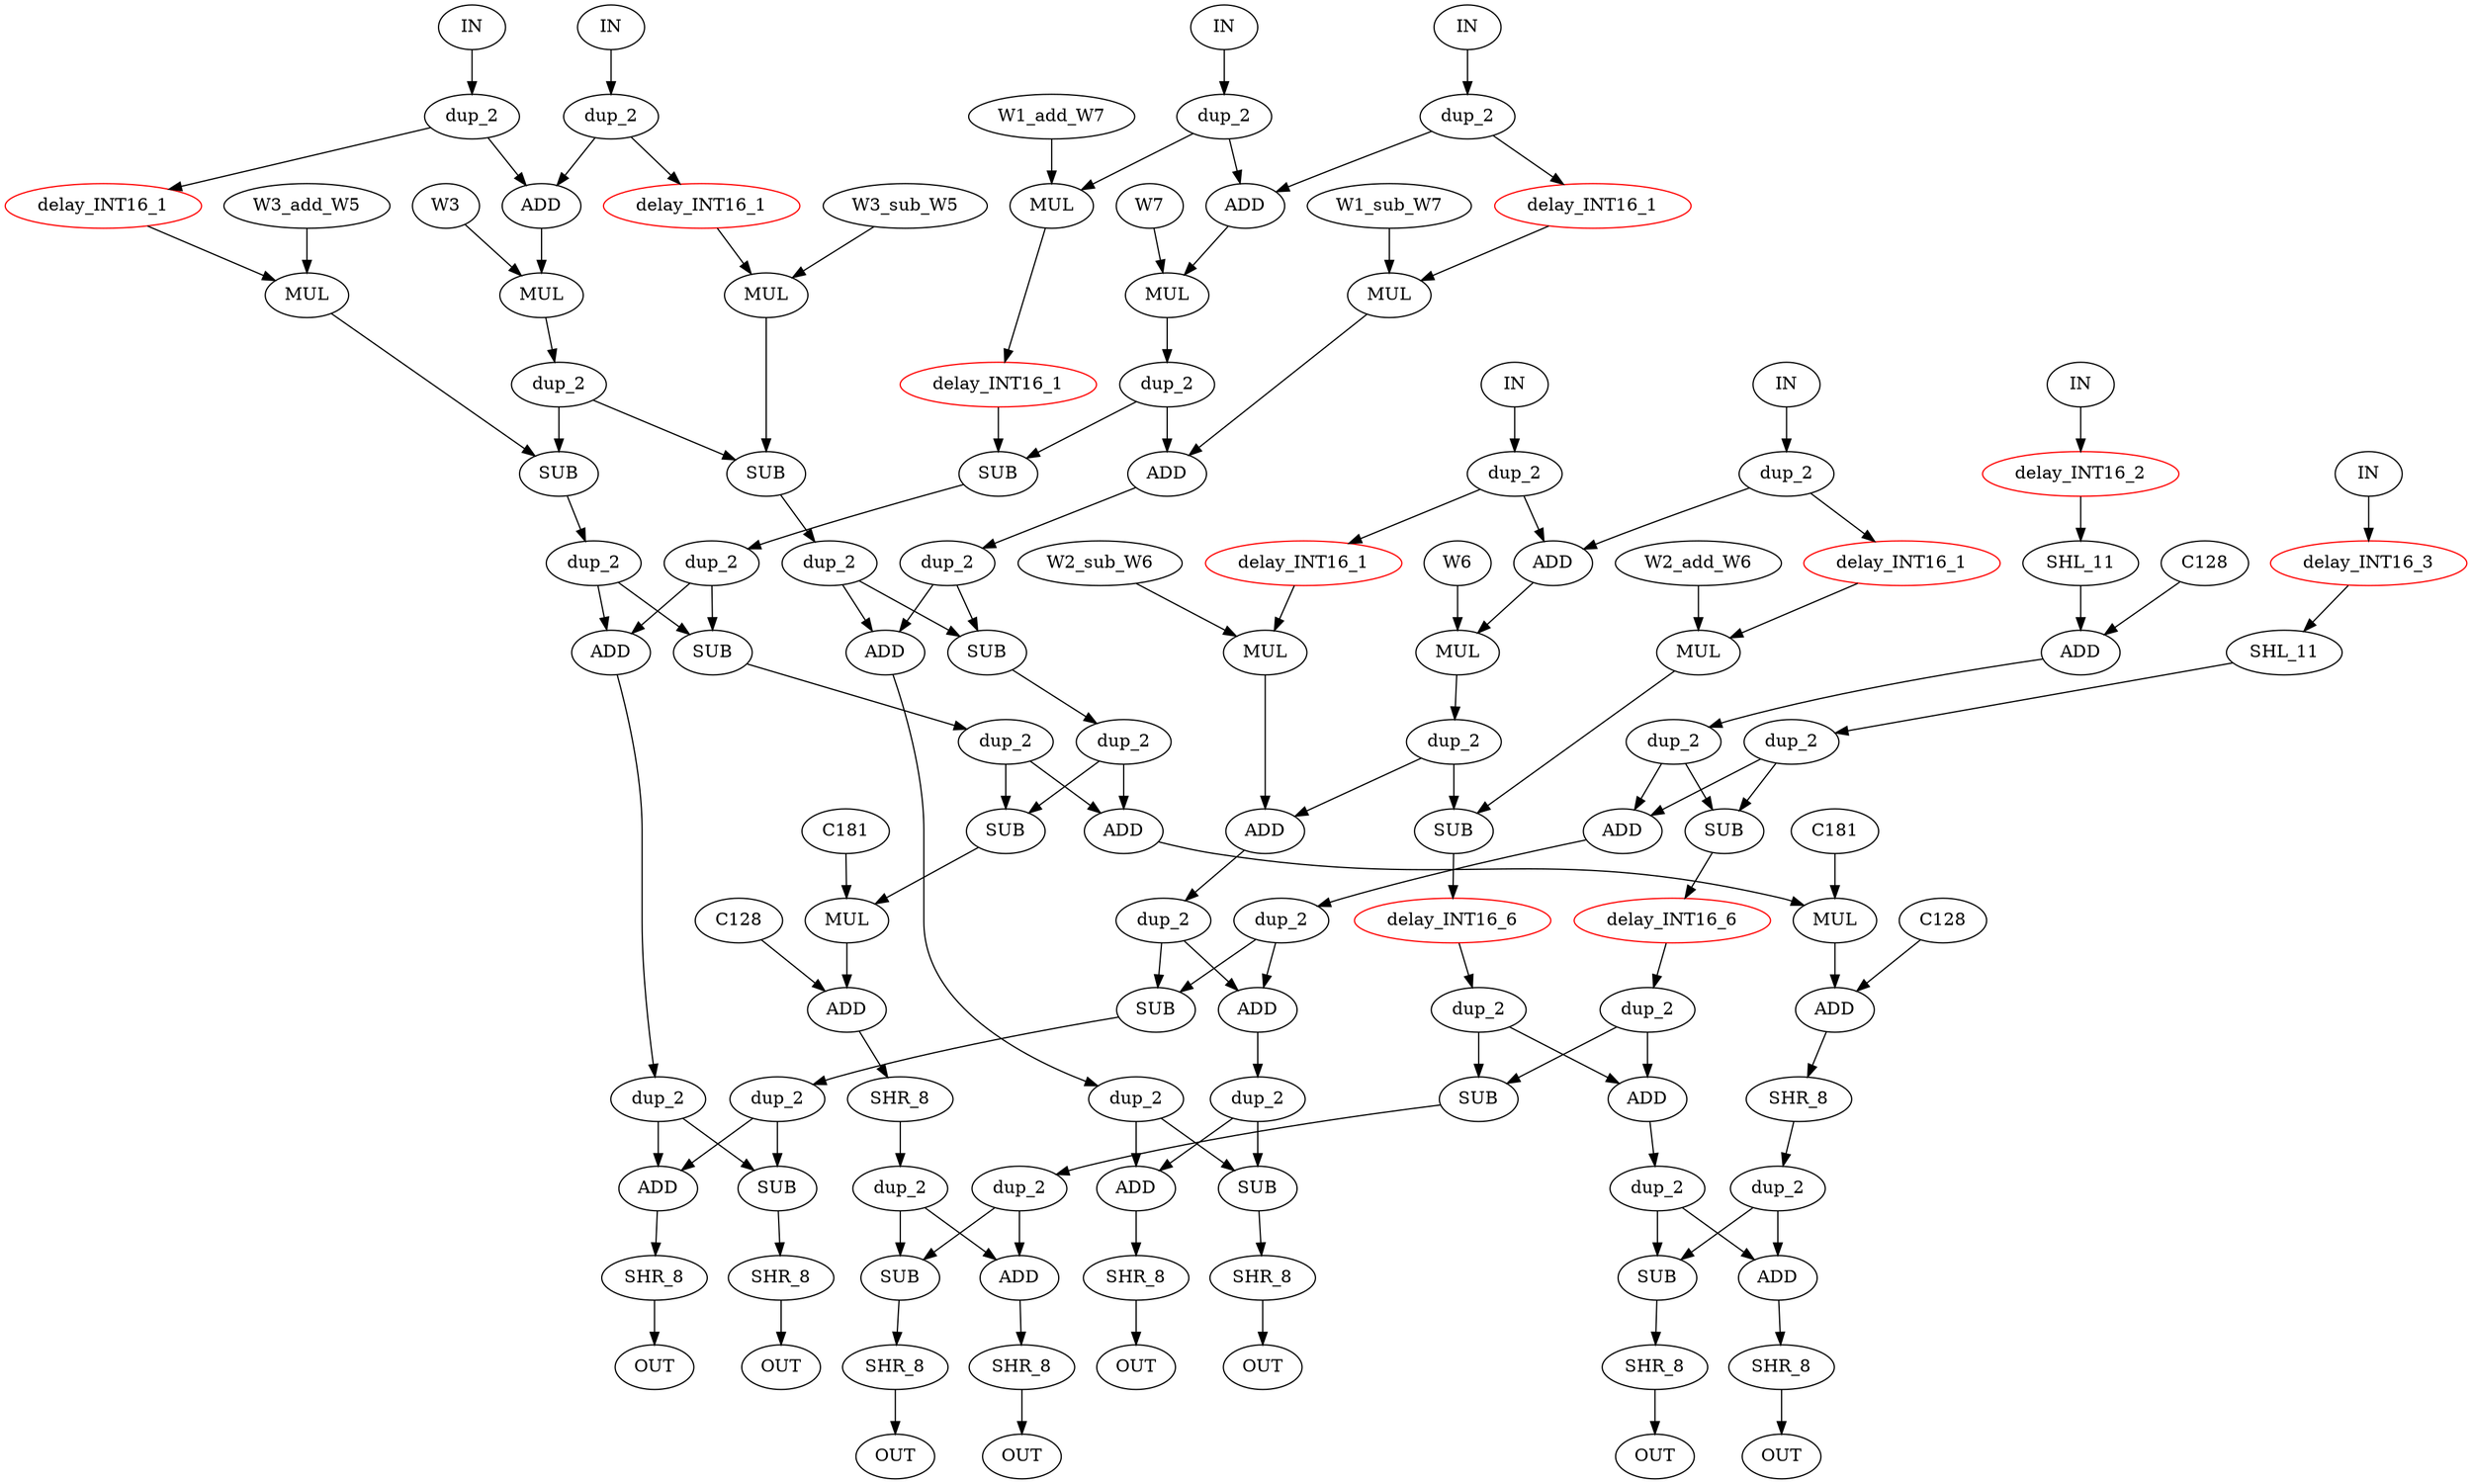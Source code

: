 digraph IDCT_row {
  subgraph main {
    n_in_0 [label=IN, color=black];
    n_in_1 [label=IN, color=black];
    n_in_2 [label=IN, color=black];
    n_in_3 [label=IN, color=black];
    n_in_4 [label=IN, color=black];
    n_in_5 [label=IN, color=black];
    n_in_6 [label=IN, color=black];
    n_in_7 [label=IN, color=black];
    n_c128_0 [label=C128, color=black];
    n_c128_1 [label=C128, color=black];
    n_c128_2 [label=C128, color=black];
    n_c181_0 [label=C181, color=black];
    n_c181_1 [label=C181, color=black];
    n_w7 [label=W7, color=black];
    n_w1_sub_w7 [label=W1_sub_W7, color=black];
    n_w1_add_w7 [label=W1_add_W7, color=black];
    n_w3 [label=W3, color=black];
    n_w3_sub_w5 [label=W3_sub_W5, color=black];
    n_w3_add_w5 [label=W3_add_W5, color=black];
    n_w6 [label=W6, color=black];
    n_w2_sub_w6 [label=W2_sub_W6, color=black];
    n_w2_add_w6 [label=W2_add_W6, color=black];
    n_x1_0 [label=SHL_11, color=black];
    n_t0_0 [label=SHL_11, color=black];
    n_x0_0 [label=ADD, color=black];
    d_x0_0 [label=dup_2, color=black];
    d_x1_0 [label=dup_2, color=black];
    d_x2_0 [label=dup_2, color=black];
    d_x3_0 [label=dup_2, color=black];
    d_x4_0 [label=dup_2, color=black];
    d_x5_0 [label=dup_2, color=black];
    d_x6_0 [label=dup_2, color=black];
    d_x7_0 [label=dup_2, color=black];
    n_t8_1 [label=ADD, color=black];
    n_x8_1 [label=MUL, color=black];
    d_x8_1 [label=dup_2, color=black];
    n_t4_1 [label=MUL, color=black];
    n_x4_1 [label=ADD, color=black];
    d_x4_1 [label=dup_2, color=black];
    n_t5_1 [label=MUL, color=black];
    n_x5_1 [label=SUB, color=black];
    d_x5_1 [label=dup_2, color=black];
    n_t8_2 [label=ADD, color=black];
    n_x8_2 [label=MUL, color=black];
    d_x8_2 [label=dup_2, color=black];
    n_t6_1 [label=MUL, color=black];
    n_x6_1 [label=SUB, color=black];
    d_x6_1 [label=dup_2, color=black];
    n_t7_1 [label=MUL, color=black];
    n_x7_1 [label=SUB, color=black];
    d_x7_1 [label=dup_2, color=black];
    n_x8_3 [label=ADD, color=black];
    d_x8_3 [label=dup_2, color=black];
    n_x0_1 [label=SUB, color=black];
    d_x0_1 [label=dup_2, color=black];
    n_t1_1 [label=ADD, color=black];
    n_x1_1 [label=MUL, color=black];
    d_x1_1 [label=dup_2, color=black];
    n_t2_1 [label=MUL, color=black];
    n_x2_1 [label=SUB, color=black];
    d_x2_1 [label=dup_2, color=black];
    n_t3_1 [label=MUL, color=black];
    n_x3_1 [label=ADD, color=black];
    d_x3_1 [label=dup_2, color=black];
    n_x1_2 [label=ADD, color=black];
    d_x1_2 [label=dup_2, color=black];
    n_x4_2 [label=SUB, color=black];
    d_x4_2 [label=dup_2, color=black];
    n_x6_2 [label=ADD, color=black];
    d_x6_2 [label=dup_2, color=black];
    n_x5_2 [label=SUB, color=black];
    d_x5_2 [label=dup_2, color=black];
    n_x7_2 [label=ADD, color=black];
    d_x7_2 [label=dup_2, color=black];
    n_x8_4 [label=SUB, color=black];
    d_x8_4 [label=dup_2, color=black];
    n_x3_2 [label=ADD, color=black];
    d_x3_2 [label=dup_2, color=black];
    n_x0_2 [label=SUB, color=black];
    d_x0_2 [label=dup_2, color=black];
    n_u2_2 [label=ADD, color=black];
    n_v2_2 [label=MUL, color=black];
    n_w2_2 [label=ADD, color=black];
    n_x2_2 [label=SHR_8, color=black];
    d_x2_2 [label=dup_2, color=black];
    n_u4_3 [label=SUB, color=black];
    n_v4_3 [label=MUL, color=black];
    n_w4_3 [label=ADD, color=black];
    n_x4_3 [label=SHR_8, color=black];
    d_x4_3 [label=dup_2, color=black];
    n_tmp_0 [label=ADD, color=black];
    n_shr_0 [label=SHR_8, color=black];
    n_tmp_1 [label=ADD, color=black];
    n_shr_1 [label=SHR_8, color=black];
    n_tmp_2 [label=ADD, color=black];
    n_shr_2 [label=SHR_8, color=black];
    n_tmp_3 [label=ADD, color=black];
    n_shr_3 [label=SHR_8, color=black];
    n_tmp_4 [label=SUB, color=black];
    n_shr_4 [label=SHR_8, color=black];
    n_tmp_5 [label=SUB, color=black];
    n_shr_5 [label=SHR_8, color=black];
    n_tmp_6 [label=SUB, color=black];
    n_shr_6 [label=SHR_8, color=black];
    n_tmp_7 [label=SUB, color=black];
    n_shr_7 [label=SHR_8, color=black];
    n_out_0 [label=OUT, color=black];
    n_out_1 [label=OUT, color=black];
    n_out_2 [label=OUT, color=black];
    n_out_3 [label=OUT, color=black];
    n_out_4 [label=OUT, color=black];
    n_out_5 [label=OUT, color=black];
    n_out_6 [label=OUT, color=black];
    n_out_7 [label=OUT, color=black];
    delay_INT16_2_114 [label=delay_INT16_2, color=red];
    delay_INT16_3_115 [label=delay_INT16_3, color=red];
    delay_INT16_6_116 [label=delay_INT16_6, color=red];
    delay_INT16_1_117 [label=delay_INT16_1, color=red];
    delay_INT16_6_118 [label=delay_INT16_6, color=red];
    delay_INT16_1_119 [label=delay_INT16_1, color=red];
    delay_INT16_1_120 [label=delay_INT16_1, color=red];
    delay_INT16_1_121 [label=delay_INT16_1, color=red];
    delay_INT16_1_122 [label=delay_INT16_1, color=red];
    delay_INT16_1_123 [label=delay_INT16_1, color=red];

    n_in_0 -> delay_INT16_2_114;
    n_in_4 -> delay_INT16_3_115;
    n_c128_0 -> n_x0_0;
    n_c128_1 -> n_w2_2;
    n_c128_2 -> n_w4_3;
    n_c181_0 -> n_v2_2;
    n_c181_1 -> n_v4_3;
    n_w3 -> n_x8_2;
    n_w6 -> n_x1_1;
    n_w7 -> n_x8_1;
    n_w1_sub_w7 -> n_t4_1;
    n_w1_add_w7 -> n_t5_1;
    n_w3_sub_w5 -> n_t6_1;
    n_w3_add_w5 -> n_t7_1;
    n_w2_sub_w6 -> n_t3_1;
    n_w2_add_w6 -> n_t2_1;
    n_t0_0 -> n_x0_0;
    n_x0_0 -> d_x0_0;
    d_x0_0 -> n_x8_3;
    d_x0_0 -> n_x0_1;
    n_x0_1 -> delay_INT16_6_116;
    d_x0_1 -> n_x3_2;
    d_x0_1 -> n_x0_2;
    n_x0_2 -> d_x0_2;
    d_x0_2 -> n_tmp_2;
    d_x0_2 -> n_tmp_5;
    n_x1_0 -> d_x1_0;
    d_x1_0 -> n_x8_3;
    d_x1_0 -> n_x0_1;
    n_t1_1 -> n_x1_1;
    n_x1_1 -> d_x1_1;
    d_x1_1 -> n_x2_1;
    d_x1_1 -> n_x3_1;
    n_x1_2 -> d_x1_2;
    d_x1_2 -> n_tmp_0;
    d_x1_2 -> n_tmp_7;
    n_in_6 -> d_x2_0;
    d_x2_0 -> n_t1_1;
    d_x2_0 -> delay_INT16_1_117;
    n_t2_1 -> n_x2_1;
    n_x2_1 -> delay_INT16_6_118;
    d_x2_1 -> n_x3_2;
    d_x2_1 -> n_x0_2;
    n_u2_2 -> n_v2_2;
    n_v2_2 -> n_w2_2;
    n_w2_2 -> n_x2_2;
    n_x2_2 -> d_x2_2;
    d_x2_2 -> n_tmp_1;
    d_x2_2 -> n_tmp_6;
    n_in_2 -> d_x3_0;
    d_x3_0 -> n_t1_1;
    d_x3_0 -> delay_INT16_1_119;
    n_t3_1 -> n_x3_1;
    n_x3_1 -> d_x3_1;
    d_x3_1 -> n_x7_2;
    d_x3_1 -> n_x8_4;
    n_x3_2 -> d_x3_2;
    d_x3_2 -> n_tmp_1;
    d_x3_2 -> n_tmp_6;
    n_in_1 -> d_x4_0;
    d_x4_0 -> n_t8_1;
    d_x4_0 -> delay_INT16_1_120;
    n_t4_1 -> n_x4_1;
    n_x4_1 -> d_x4_1;
    d_x4_1 -> n_x1_2;
    d_x4_1 -> n_x4_2;
    n_x4_2 -> d_x4_2;
    d_x4_2 -> n_u2_2;
    d_x4_2 -> n_u4_3;
    n_u4_3 -> n_v4_3;
    n_v4_3 -> n_w4_3;
    n_w4_3 -> n_x4_3;
    n_x4_3 -> d_x4_3;
    d_x4_3 -> n_tmp_2;
    d_x4_3 -> n_tmp_5;
    n_t5_1 -> delay_INT16_1_121;
    n_in_7 -> d_x5_0;
    d_x5_0 -> n_t8_1;
    d_x5_0 -> n_t5_1;
    n_x5_1 -> d_x5_1;
    d_x5_1 -> n_x6_2;
    d_x5_1 -> n_x5_2;
    n_x5_2 -> d_x5_2;
    d_x5_2 -> n_u2_2;
    d_x5_2 -> n_u4_3;
    n_in_5 -> d_x6_0;
    d_x6_0 -> n_t8_2;
    d_x6_0 -> delay_INT16_1_122;
    n_t6_1 -> n_x6_1;
    n_x6_1 -> d_x6_1;
    d_x6_1 -> n_x1_2;
    d_x6_1 -> n_x4_2;
    n_x6_2 -> d_x6_2;
    d_x6_2 -> n_tmp_3;
    d_x6_2 -> n_tmp_4;
    n_in_3 -> d_x7_0;
    d_x7_0 -> n_t8_2;
    d_x7_0 -> delay_INT16_1_123;
    n_t7_1 -> n_x7_1;
    n_x7_1 -> d_x7_1;
    d_x7_1 -> n_x6_2;
    d_x7_1 -> n_x5_2;
    n_x7_2 -> d_x7_2;
    d_x7_2 -> n_tmp_0;
    d_x7_2 -> n_tmp_7;
    n_t8_1 -> n_x8_1;
    n_x8_1 -> d_x8_1;
    d_x8_1 -> n_x4_1;
    d_x8_1 -> n_x5_1;
    n_t8_2 -> n_x8_2;
    n_x8_2 -> d_x8_2;
    d_x8_2 -> n_x6_1;
    d_x8_2 -> n_x7_1;
    n_x8_3 -> d_x8_3;
    d_x8_3 -> n_x7_2;
    d_x8_3 -> n_x8_4;
    n_x8_4 -> d_x8_4;
    d_x8_4 -> n_tmp_3;
    d_x8_4 -> n_tmp_4;
    n_tmp_0 -> n_shr_0;
    n_tmp_1 -> n_shr_1;
    n_tmp_2 -> n_shr_2;
    n_tmp_3 -> n_shr_3;
    n_tmp_4 -> n_shr_4;
    n_tmp_5 -> n_shr_5;
    n_tmp_6 -> n_shr_6;
    n_tmp_7 -> n_shr_7;
    n_shr_0 -> n_out_0;
    n_shr_1 -> n_out_1;
    n_shr_2 -> n_out_2;
    n_shr_3 -> n_out_3;
    n_shr_4 -> n_out_4;
    n_shr_5 -> n_out_5;
    n_shr_6 -> n_out_6;
    n_shr_7 -> n_out_7;
    delay_INT16_2_114 -> n_t0_0;
    delay_INT16_3_115 -> n_x1_0;
    delay_INT16_6_116 -> d_x0_1;
    delay_INT16_1_117 -> n_t2_1;
    delay_INT16_6_118 -> d_x2_1;
    delay_INT16_1_119 -> n_t3_1;
    delay_INT16_1_120 -> n_t4_1;
    delay_INT16_1_121 -> n_x5_1;
    delay_INT16_1_122 -> n_t6_1;
    delay_INT16_1_123 -> n_t7_1;
  }
}
